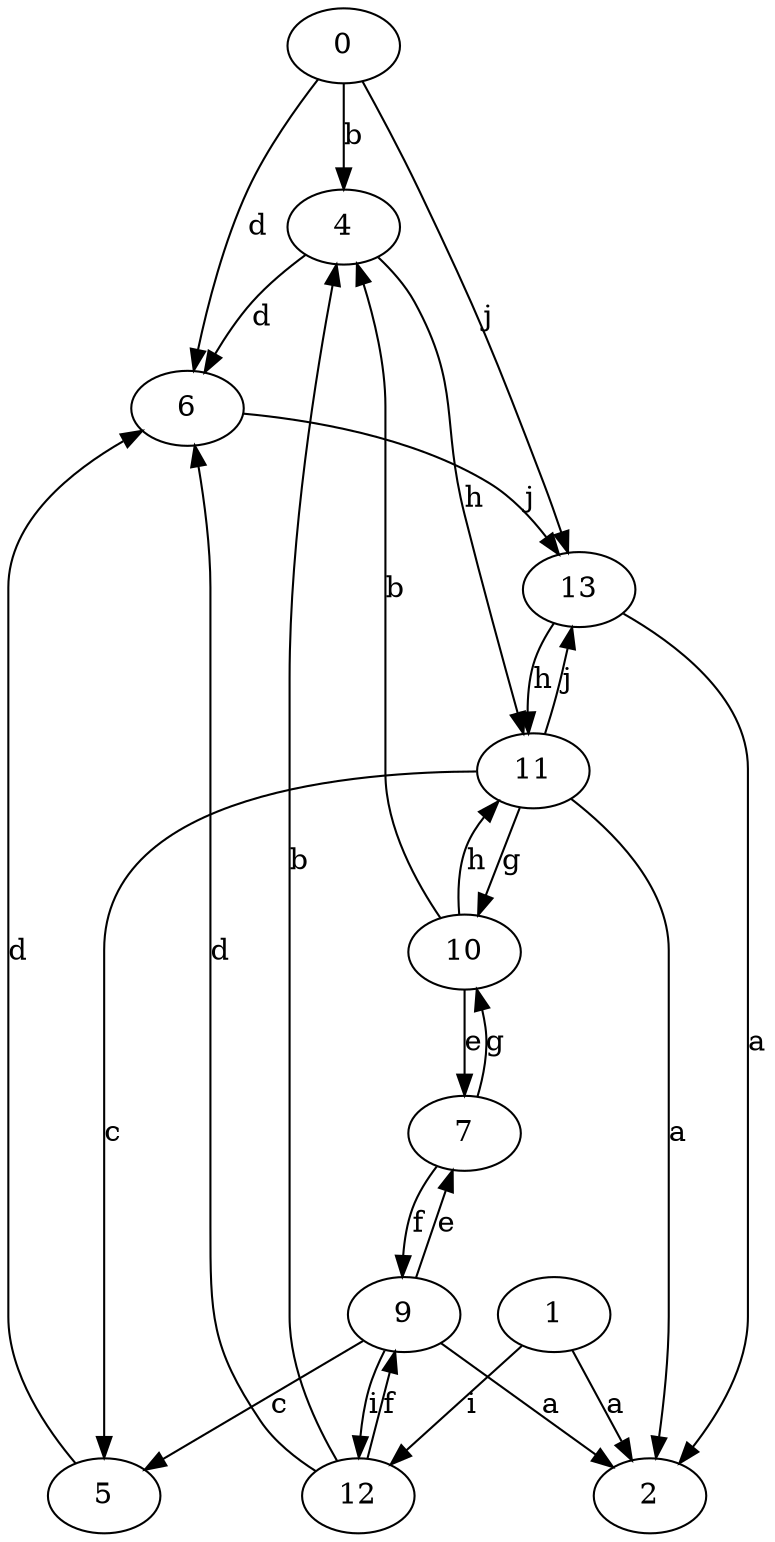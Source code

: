 strict digraph  {
0;
2;
4;
5;
1;
6;
7;
9;
10;
11;
12;
13;
0 -> 4  [label=b];
0 -> 6  [label=d];
0 -> 13  [label=j];
4 -> 6  [label=d];
4 -> 11  [label=h];
5 -> 6  [label=d];
1 -> 2  [label=a];
1 -> 12  [label=i];
6 -> 13  [label=j];
7 -> 9  [label=f];
7 -> 10  [label=g];
9 -> 2  [label=a];
9 -> 5  [label=c];
9 -> 7  [label=e];
9 -> 12  [label=i];
10 -> 4  [label=b];
10 -> 7  [label=e];
10 -> 11  [label=h];
11 -> 2  [label=a];
11 -> 5  [label=c];
11 -> 10  [label=g];
11 -> 13  [label=j];
12 -> 4  [label=b];
12 -> 6  [label=d];
12 -> 9  [label=f];
13 -> 2  [label=a];
13 -> 11  [label=h];
}
